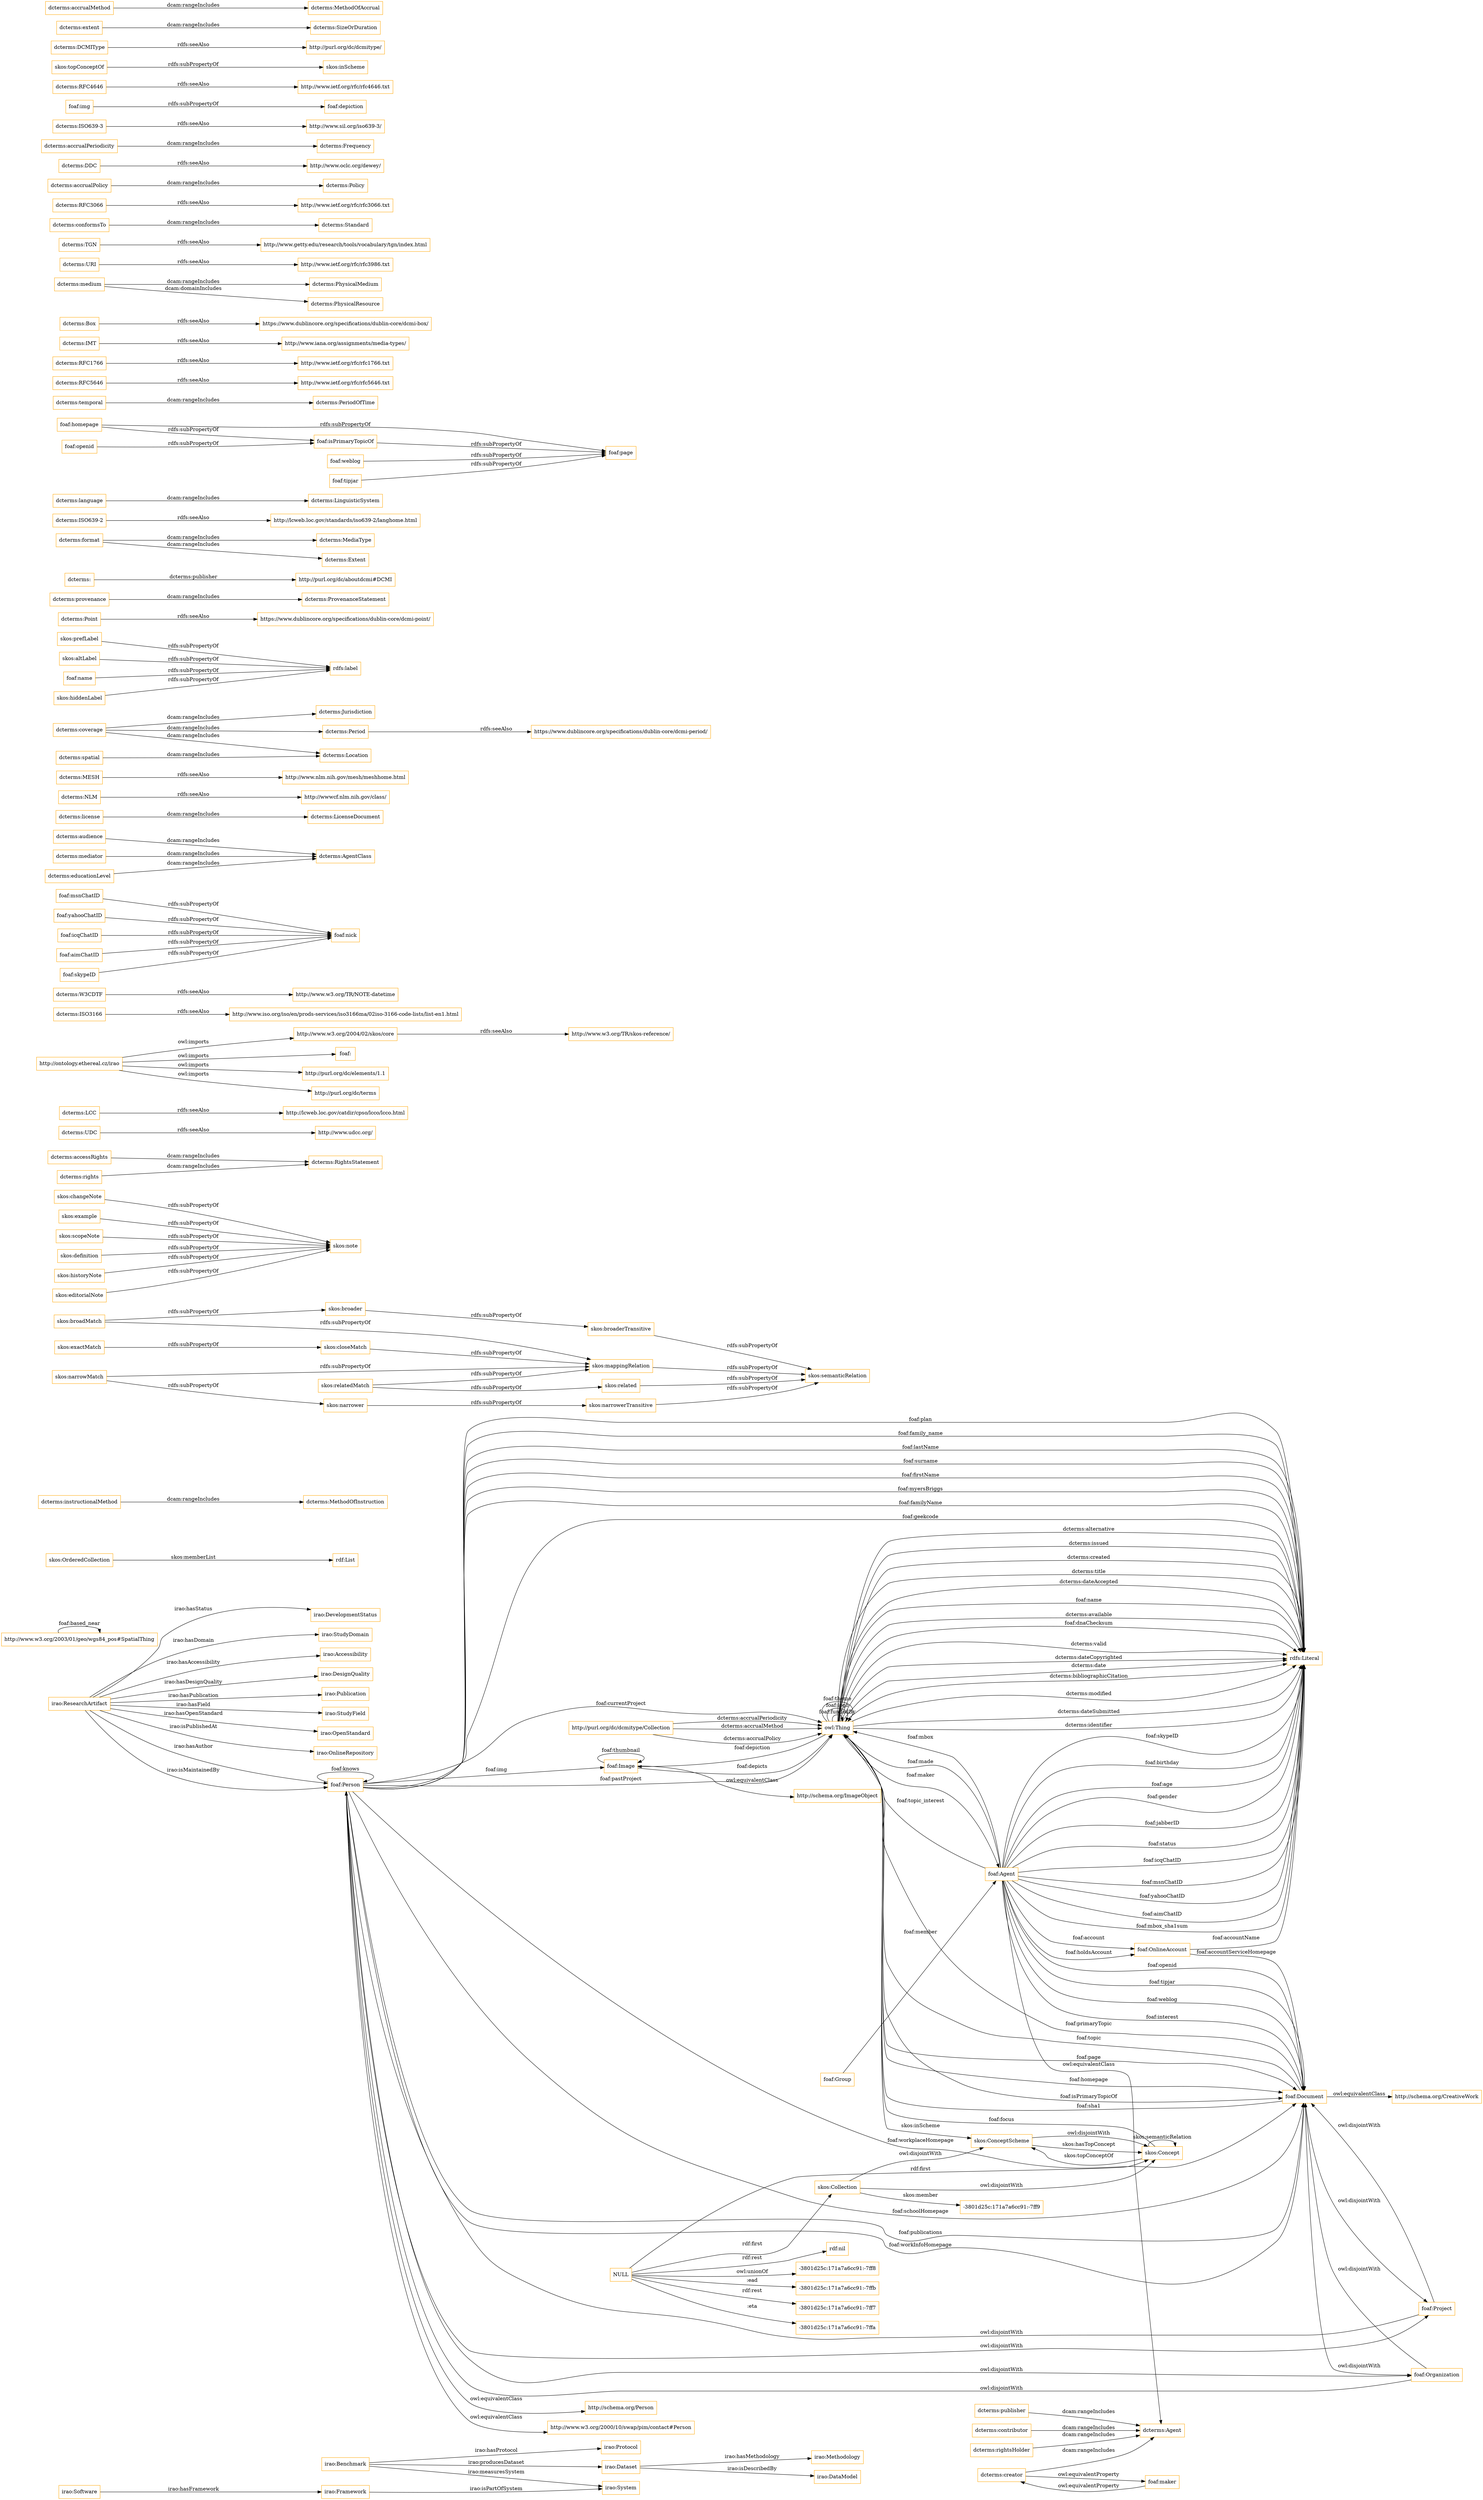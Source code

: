 digraph ar2dtool_diagram { 
rankdir=LR;
size="1501"
node [shape = rectangle, color="orange"]; "irao:Protocol" "irao:DevelopmentStatus" "irao:Software" "irao:Methodology" "irao:Framework" "irao:StudyDomain" "irao:Accessibility" "irao:ResearchArtifact" "irao:Benchmark" "irao:DesignQuality" "irao:DataModel" "irao:Dataset" "irao:Publication" "irao:StudyField" "irao:System" "irao:OpenStandard" "irao:OnlineRepository" "foaf:Image" "foaf:Project" "foaf:Agent" "foaf:Document" "http://www.w3.org/2003/01/geo/wgs84_pos#SpatialThing" "foaf:OnlineAccount" "foaf:Person" "foaf:Organization" "foaf:Group" "-3801d25c:171a7a6cc91:-7ff9" "skos:OrderedCollection" "skos:Collection" "skos:ConceptScheme" "skos:Concept" ; /*classes style*/
	"dcterms:instructionalMethod" -> "dcterms:MethodOfInstruction" [ label = "dcam:rangeIncludes" ];
	"foaf:maker" -> "dcterms:creator" [ label = "owl:equivalentProperty" ];
	"skos:closeMatch" -> "skos:mappingRelation" [ label = "rdfs:subPropertyOf" ];
	"skos:changeNote" -> "skos:note" [ label = "rdfs:subPropertyOf" ];
	"dcterms:accessRights" -> "dcterms:RightsStatement" [ label = "dcam:rangeIncludes" ];
	"dcterms:UDC" -> "http://www.udcc.org/" [ label = "rdfs:seeAlso" ];
	"dcterms:LCC" -> "http://lcweb.loc.gov/catdir/cpso/lcco/lcco.html" [ label = "rdfs:seeAlso" ];
	"http://www.w3.org/2004/02/skos/core" -> "http://www.w3.org/TR/skos-reference/" [ label = "rdfs:seeAlso" ];
	"dcterms:ISO3166" -> "http://www.iso.org/iso/en/prods-services/iso3166ma/02iso-3166-code-lists/list-en1.html" [ label = "rdfs:seeAlso" ];
	"skos:related" -> "skos:semanticRelation" [ label = "rdfs:subPropertyOf" ];
	"dcterms:W3CDTF" -> "http://www.w3.org/TR/NOTE-datetime" [ label = "rdfs:seeAlso" ];
	"skos:example" -> "skos:note" [ label = "rdfs:subPropertyOf" ];
	"foaf:msnChatID" -> "foaf:nick" [ label = "rdfs:subPropertyOf" ];
	"foaf:yahooChatID" -> "foaf:nick" [ label = "rdfs:subPropertyOf" ];
	"dcterms:audience" -> "dcterms:AgentClass" [ label = "dcam:rangeIncludes" ];
	"skos:exactMatch" -> "skos:closeMatch" [ label = "rdfs:subPropertyOf" ];
	"dcterms:rightsHolder" -> "dcterms:Agent" [ label = "dcam:rangeIncludes" ];
	"dcterms:license" -> "dcterms:LicenseDocument" [ label = "dcam:rangeIncludes" ];
	"dcterms:mediator" -> "dcterms:AgentClass" [ label = "dcam:rangeIncludes" ];
	"skos:broaderTransitive" -> "skos:semanticRelation" [ label = "rdfs:subPropertyOf" ];
	"dcterms:NLM" -> "http://wwwcf.nlm.nih.gov/class/" [ label = "rdfs:seeAlso" ];
	"skos:narrower" -> "skos:narrowerTransitive" [ label = "rdfs:subPropertyOf" ];
	"skos:Collection" -> "skos:ConceptScheme" [ label = "owl:disjointWith" ];
	"skos:Collection" -> "skos:Concept" [ label = "owl:disjointWith" ];
	"skos:ConceptScheme" -> "skos:Concept" [ label = "owl:disjointWith" ];
	"dcterms:MESH" -> "http://www.nlm.nih.gov/mesh/meshhome.html" [ label = "rdfs:seeAlso" ];
	"skos:scopeNote" -> "skos:note" [ label = "rdfs:subPropertyOf" ];
	"dcterms:educationLevel" -> "dcterms:AgentClass" [ label = "dcam:rangeIncludes" ];
	"dcterms:coverage" -> "dcterms:Period" [ label = "dcam:rangeIncludes" ];
	"dcterms:coverage" -> "dcterms:Location" [ label = "dcam:rangeIncludes" ];
	"dcterms:coverage" -> "dcterms:Jurisdiction" [ label = "dcam:rangeIncludes" ];
	"skos:prefLabel" -> "rdfs:label" [ label = "rdfs:subPropertyOf" ];
	"dcterms:Point" -> "https://www.dublincore.org/specifications/dublin-core/dcmi-point/" [ label = "rdfs:seeAlso" ];
	"dcterms:provenance" -> "dcterms:ProvenanceStatement" [ label = "dcam:rangeIncludes" ];
	"dcterms:" -> "http://purl.org/dc/aboutdcmi#DCMI" [ label = "dcterms:publisher" ];
	"skos:broadMatch" -> "skos:broader" [ label = "rdfs:subPropertyOf" ];
	"skos:broadMatch" -> "skos:mappingRelation" [ label = "rdfs:subPropertyOf" ];
	"dcterms:format" -> "dcterms:MediaType" [ label = "dcam:rangeIncludes" ];
	"dcterms:format" -> "dcterms:Extent" [ label = "dcam:rangeIncludes" ];
	"foaf:Person" -> "foaf:Project" [ label = "owl:disjointWith" ];
	"foaf:Person" -> "http://schema.org/Person" [ label = "owl:equivalentClass" ];
	"foaf:Person" -> "http://www.w3.org/2000/10/swap/pim/contact#Person" [ label = "owl:equivalentClass" ];
	"foaf:Person" -> "foaf:Organization" [ label = "owl:disjointWith" ];
	"dcterms:spatial" -> "dcterms:Location" [ label = "dcam:rangeIncludes" ];
	"dcterms:ISO639-2" -> "http://lcweb.loc.gov/standards/iso639-2/langhome.html" [ label = "rdfs:seeAlso" ];
	"skos:narrowMatch" -> "skos:narrower" [ label = "rdfs:subPropertyOf" ];
	"skos:narrowMatch" -> "skos:mappingRelation" [ label = "rdfs:subPropertyOf" ];
	"skos:narrowerTransitive" -> "skos:semanticRelation" [ label = "rdfs:subPropertyOf" ];
	"dcterms:language" -> "dcterms:LinguisticSystem" [ label = "dcam:rangeIncludes" ];
	"skos:altLabel" -> "rdfs:label" [ label = "rdfs:subPropertyOf" ];
	"foaf:icqChatID" -> "foaf:nick" [ label = "rdfs:subPropertyOf" ];
	"foaf:name" -> "rdfs:label" [ label = "rdfs:subPropertyOf" ];
	"foaf:Project" -> "foaf:Document" [ label = "owl:disjointWith" ];
	"foaf:Project" -> "foaf:Person" [ label = "owl:disjointWith" ];
	"skos:hiddenLabel" -> "rdfs:label" [ label = "rdfs:subPropertyOf" ];
	"foaf:homepage" -> "foaf:page" [ label = "rdfs:subPropertyOf" ];
	"foaf:homepage" -> "foaf:isPrimaryTopicOf" [ label = "rdfs:subPropertyOf" ];
	"foaf:weblog" -> "foaf:page" [ label = "rdfs:subPropertyOf" ];
	"dcterms:temporal" -> "dcterms:PeriodOfTime" [ label = "dcam:rangeIncludes" ];
	"foaf:Image" -> "http://schema.org/ImageObject" [ label = "owl:equivalentClass" ];
	"dcterms:RFC5646" -> "http://www.ietf.org/rfc/rfc5646.txt" [ label = "rdfs:seeAlso" ];
	"foaf:isPrimaryTopicOf" -> "foaf:page" [ label = "rdfs:subPropertyOf" ];
	"dcterms:RFC1766" -> "http://www.ietf.org/rfc/rfc1766.txt" [ label = "rdfs:seeAlso" ];
	"foaf:Document" -> "foaf:Project" [ label = "owl:disjointWith" ];
	"foaf:Document" -> "foaf:Organization" [ label = "owl:disjointWith" ];
	"foaf:Document" -> "http://schema.org/CreativeWork" [ label = "owl:equivalentClass" ];
	"dcterms:IMT" -> "http://www.iana.org/assignments/media-types/" [ label = "rdfs:seeAlso" ];
	"dcterms:Box" -> "https://www.dublincore.org/specifications/dublin-core/dcmi-box/" [ label = "rdfs:seeAlso" ];
	"foaf:aimChatID" -> "foaf:nick" [ label = "rdfs:subPropertyOf" ];
	"dcterms:medium" -> "dcterms:PhysicalMedium" [ label = "dcam:rangeIncludes" ];
	"dcterms:medium" -> "dcterms:PhysicalResource" [ label = "dcam:domainIncludes" ];
	"foaf:openid" -> "foaf:isPrimaryTopicOf" [ label = "rdfs:subPropertyOf" ];
	"dcterms:URI" -> "http://www.ietf.org/rfc/rfc3986.txt" [ label = "rdfs:seeAlso" ];
	"dcterms:TGN" -> "http://www.getty.edu/research/tools/vocabulary/tgn/index.html" [ label = "rdfs:seeAlso" ];
	"dcterms:conformsTo" -> "dcterms:Standard" [ label = "dcam:rangeIncludes" ];
	"dcterms:rights" -> "dcterms:RightsStatement" [ label = "dcam:rangeIncludes" ];
	"dcterms:RFC3066" -> "http://www.ietf.org/rfc/rfc3066.txt" [ label = "rdfs:seeAlso" ];
	"dcterms:creator" -> "foaf:maker" [ label = "owl:equivalentProperty" ];
	"dcterms:creator" -> "dcterms:Agent" [ label = "dcam:rangeIncludes" ];
	"dcterms:accrualPolicy" -> "dcterms:Policy" [ label = "dcam:rangeIncludes" ];
	"dcterms:Period" -> "https://www.dublincore.org/specifications/dublin-core/dcmi-period/" [ label = "rdfs:seeAlso" ];
	"dcterms:DDC" -> "http://www.oclc.org/dewey/" [ label = "rdfs:seeAlso" ];
	"dcterms:accrualPeriodicity" -> "dcterms:Frequency" [ label = "dcam:rangeIncludes" ];
	"foaf:Agent" -> "dcterms:Agent" [ label = "owl:equivalentClass" ];
	"dcterms:ISO639-3" -> "http://www.sil.org/iso639-3/" [ label = "rdfs:seeAlso" ];
	"skos:definition" -> "skos:note" [ label = "rdfs:subPropertyOf" ];
	"skos:historyNote" -> "skos:note" [ label = "rdfs:subPropertyOf" ];
	"foaf:Organization" -> "foaf:Document" [ label = "owl:disjointWith" ];
	"foaf:Organization" -> "foaf:Person" [ label = "owl:disjointWith" ];
	"foaf:img" -> "foaf:depiction" [ label = "rdfs:subPropertyOf" ];
	"foaf:skypeID" -> "foaf:nick" [ label = "rdfs:subPropertyOf" ];
	"dcterms:RFC4646" -> "http://www.ietf.org/rfc/rfc4646.txt" [ label = "rdfs:seeAlso" ];
	"NULL" -> "-3801d25c:171a7a6cc91:-7ff7" [ label = "rdf:rest" ];
	"NULL" -> "skos:Concept" [ label = "rdf:first" ];
	"NULL" -> "-3801d25c:171a7a6cc91:-7ffa" [ label = ":eta" ];
	"NULL" -> "rdf:nil" [ label = "rdf:rest" ];
	"NULL" -> "skos:Collection" [ label = "rdf:first" ];
	"NULL" -> "-3801d25c:171a7a6cc91:-7ff8" [ label = "owl:unionOf" ];
	"NULL" -> "-3801d25c:171a7a6cc91:-7ffb" [ label = ":ead" ];
	"skos:topConceptOf" -> "skos:inScheme" [ label = "rdfs:subPropertyOf" ];
	"dcterms:publisher" -> "dcterms:Agent" [ label = "dcam:rangeIncludes" ];
	"dcterms:DCMIType" -> "http://purl.org/dc/dcmitype/" [ label = "rdfs:seeAlso" ];
	"dcterms:extent" -> "dcterms:SizeOrDuration" [ label = "dcam:rangeIncludes" ];
	"http://ontology.ethereal.cz/irao" -> "foaf:" [ label = "owl:imports" ];
	"http://ontology.ethereal.cz/irao" -> "http://www.w3.org/2004/02/skos/core" [ label = "owl:imports" ];
	"http://ontology.ethereal.cz/irao" -> "http://purl.org/dc/elements/1.1" [ label = "owl:imports" ];
	"http://ontology.ethereal.cz/irao" -> "http://purl.org/dc/terms" [ label = "owl:imports" ];
	"skos:relatedMatch" -> "skos:related" [ label = "rdfs:subPropertyOf" ];
	"skos:relatedMatch" -> "skos:mappingRelation" [ label = "rdfs:subPropertyOf" ];
	"dcterms:accrualMethod" -> "dcterms:MethodOfAccrual" [ label = "dcam:rangeIncludes" ];
	"skos:broader" -> "skos:broaderTransitive" [ label = "rdfs:subPropertyOf" ];
	"dcterms:contributor" -> "dcterms:Agent" [ label = "dcam:rangeIncludes" ];
	"skos:mappingRelation" -> "skos:semanticRelation" [ label = "rdfs:subPropertyOf" ];
	"skos:editorialNote" -> "skos:note" [ label = "rdfs:subPropertyOf" ];
	"foaf:tipjar" -> "foaf:page" [ label = "rdfs:subPropertyOf" ];
	"owl:Thing" -> "rdfs:Literal" [ label = "foaf:name" ];
	"owl:Thing" -> "rdfs:Literal" [ label = "dcterms:available" ];
	"irao:ResearchArtifact" -> "irao:OnlineRepository" [ label = "irao:isPublishedAt" ];
	"owl:Thing" -> "foaf:Document" [ label = "foaf:page" ];
	"foaf:Document" -> "owl:Thing" [ label = "foaf:sha1" ];
	"foaf:Agent" -> "foaf:Document" [ label = "foaf:openid" ];
	"http://purl.org/dc/dcmitype/Collection" -> "owl:Thing" [ label = "dcterms:accrualPolicy" ];
	"owl:Thing" -> "rdfs:Literal" [ label = "foaf:dnaChecksum" ];
	"owl:Thing" -> "skos:ConceptScheme" [ label = "skos:inScheme" ];
	"foaf:Agent" -> "foaf:Document" [ label = "foaf:tipjar" ];
	"foaf:Person" -> "foaf:Document" [ label = "foaf:publications" ];
	"skos:OrderedCollection" -> "rdf:List" [ label = "skos:memberList" ];
	"irao:ResearchArtifact" -> "foaf:Person" [ label = "irao:hasAuthor" ];
	"irao:ResearchArtifact" -> "foaf:Person" [ label = "irao:isMaintainedBy" ];
	"foaf:Person" -> "owl:Thing" [ label = "foaf:pastProject" ];
	"irao:Benchmark" -> "irao:Dataset" [ label = "irao:producesDataset" ];
	"irao:Software" -> "irao:Framework" [ label = "irao:hasFramework" ];
	"foaf:Person" -> "rdfs:Literal" [ label = "foaf:surname" ];
	"foaf:Person" -> "rdfs:Literal" [ label = "foaf:firstName" ];
	"foaf:Agent" -> "owl:Thing" [ label = "foaf:topic_interest" ];
	"owl:Thing" -> "rdfs:Literal" [ label = "dcterms:valid" ];
	"irao:Dataset" -> "irao:DataModel" [ label = "irao:isDescribedBy" ];
	"owl:Thing" -> "owl:Thing" [ label = "foaf:fundedBy" ];
	"http://www.w3.org/2003/01/geo/wgs84_pos#SpatialThing" -> "http://www.w3.org/2003/01/geo/wgs84_pos#SpatialThing" [ label = "foaf:based_near" ];
	"owl:Thing" -> "rdfs:Literal" [ label = "dcterms:dateCopyrighted" ];
	"foaf:Agent" -> "foaf:OnlineAccount" [ label = "foaf:account" ];
	"foaf:Agent" -> "rdfs:Literal" [ label = "foaf:gender" ];
	"irao:Benchmark" -> "irao:Protocol" [ label = "irao:hasProtocol" ];
	"foaf:Person" -> "foaf:Image" [ label = "foaf:img" ];
	"foaf:Agent" -> "rdfs:Literal" [ label = "foaf:jabberID" ];
	"skos:Concept" -> "skos:Concept" [ label = "skos:semanticRelation" ];
	"foaf:Agent" -> "rdfs:Literal" [ label = "foaf:status" ];
	"irao:ResearchArtifact" -> "irao:Accessibility" [ label = "irao:hasAccessibility" ];
	"foaf:Person" -> "foaf:Document" [ label = "foaf:workInfoHomepage" ];
	"irao:ResearchArtifact" -> "irao:OpenStandard" [ label = "irao:hasOpenStandard" ];
	"foaf:Agent" -> "rdfs:Literal" [ label = "foaf:icqChatID" ];
	"irao:Framework" -> "irao:System" [ label = "irao:isPartOfSystem" ];
	"owl:Thing" -> "foaf:Document" [ label = "foaf:homepage" ];
	"foaf:Agent" -> "foaf:Document" [ label = "foaf:weblog" ];
	"foaf:Agent" -> "foaf:Document" [ label = "foaf:interest" ];
	"foaf:Person" -> "foaf:Document" [ label = "foaf:workplaceHomepage" ];
	"irao:ResearchArtifact" -> "irao:DesignQuality" [ label = "irao:hasDesignQuality" ];
	"foaf:Agent" -> "rdfs:Literal" [ label = "foaf:msnChatID" ];
	"foaf:Person" -> "foaf:Document" [ label = "foaf:schoolHomepage" ];
	"owl:Thing" -> "rdfs:Literal" [ label = "dcterms:date" ];
	"irao:Dataset" -> "irao:Methodology" [ label = "irao:hasMethodology" ];
	"owl:Thing" -> "foaf:Agent" [ label = "foaf:maker" ];
	"irao:Benchmark" -> "irao:System" [ label = "irao:measuresSystem" ];
	"foaf:Agent" -> "foaf:OnlineAccount" [ label = "foaf:holdsAccount" ];
	"skos:ConceptScheme" -> "skos:Concept" [ label = "skos:hasTopConcept" ];
	"foaf:Agent" -> "rdfs:Literal" [ label = "foaf:yahooChatID" ];
	"irao:ResearchArtifact" -> "irao:StudyField" [ label = "irao:hasField" ];
	"foaf:OnlineAccount" -> "foaf:Document" [ label = "foaf:accountServiceHomepage" ];
	"irao:ResearchArtifact" -> "irao:DevelopmentStatus" [ label = "irao:hasStatus" ];
	"owl:Thing" -> "foaf:Document" [ label = "foaf:isPrimaryTopicOf" ];
	"foaf:Image" -> "foaf:Image" [ label = "foaf:thumbnail" ];
	"foaf:Person" -> "rdfs:Literal" [ label = "foaf:myersBriggs" ];
	"owl:Thing" -> "rdfs:Literal" [ label = "dcterms:bibliographicCitation" ];
	"foaf:Person" -> "rdfs:Literal" [ label = "foaf:familyName" ];
	"owl:Thing" -> "rdfs:Literal" [ label = "dcterms:modified" ];
	"owl:Thing" -> "rdfs:Literal" [ label = "dcterms:dateSubmitted" ];
	"skos:Concept" -> "owl:Thing" [ label = "foaf:focus" ];
	"foaf:Document" -> "owl:Thing" [ label = "foaf:primaryTopic" ];
	"foaf:Group" -> "foaf:Agent" [ label = "foaf:member" ];
	"foaf:Agent" -> "owl:Thing" [ label = "foaf:mbox" ];
	"foaf:Person" -> "foaf:Person" [ label = "foaf:knows" ];
	"owl:Thing" -> "owl:Thing" [ label = "foaf:logo" ];
	"foaf:Agent" -> "rdfs:Literal" [ label = "foaf:aimChatID" ];
	"http://purl.org/dc/dcmitype/Collection" -> "owl:Thing" [ label = "dcterms:accrualPeriodicity" ];
	"skos:Concept" -> "skos:ConceptScheme" [ label = "skos:topConceptOf" ];
	"owl:Thing" -> "rdfs:Literal" [ label = "dcterms:identifier" ];
	"owl:Thing" -> "owl:Thing" [ label = "foaf:theme" ];
	"irao:ResearchArtifact" -> "irao:StudyDomain" [ label = "irao:hasDomain" ];
	"skos:Collection" -> "-3801d25c:171a7a6cc91:-7ff9" [ label = "skos:member" ];
	"foaf:Person" -> "rdfs:Literal" [ label = "foaf:geekcode" ];
	"foaf:Person" -> "rdfs:Literal" [ label = "foaf:plan" ];
	"owl:Thing" -> "rdfs:Literal" [ label = "dcterms:alternative" ];
	"irao:ResearchArtifact" -> "irao:Publication" [ label = "irao:hasPublication" ];
	"foaf:Person" -> "rdfs:Literal" [ label = "foaf:family_name" ];
	"owl:Thing" -> "foaf:Image" [ label = "foaf:depiction" ];
	"owl:Thing" -> "rdfs:Literal" [ label = "dcterms:issued" ];
	"http://purl.org/dc/dcmitype/Collection" -> "owl:Thing" [ label = "dcterms:accrualMethod" ];
	"owl:Thing" -> "rdfs:Literal" [ label = "dcterms:created" ];
	"foaf:Agent" -> "owl:Thing" [ label = "foaf:made" ];
	"foaf:Person" -> "owl:Thing" [ label = "foaf:currentProject" ];
	"owl:Thing" -> "rdfs:Literal" [ label = "dcterms:title" ];
	"foaf:Agent" -> "rdfs:Literal" [ label = "foaf:mbox_sha1sum" ];
	"foaf:Agent" -> "rdfs:Literal" [ label = "foaf:skypeID" ];
	"foaf:OnlineAccount" -> "rdfs:Literal" [ label = "foaf:accountName" ];
	"foaf:Person" -> "rdfs:Literal" [ label = "foaf:lastName" ];
	"foaf:Agent" -> "rdfs:Literal" [ label = "foaf:birthday" ];
	"foaf:Agent" -> "rdfs:Literal" [ label = "foaf:age" ];
	"owl:Thing" -> "rdfs:Literal" [ label = "dcterms:dateAccepted" ];
	"foaf:Image" -> "owl:Thing" [ label = "foaf:depicts" ];
	"foaf:Document" -> "owl:Thing" [ label = "foaf:topic" ];

}

